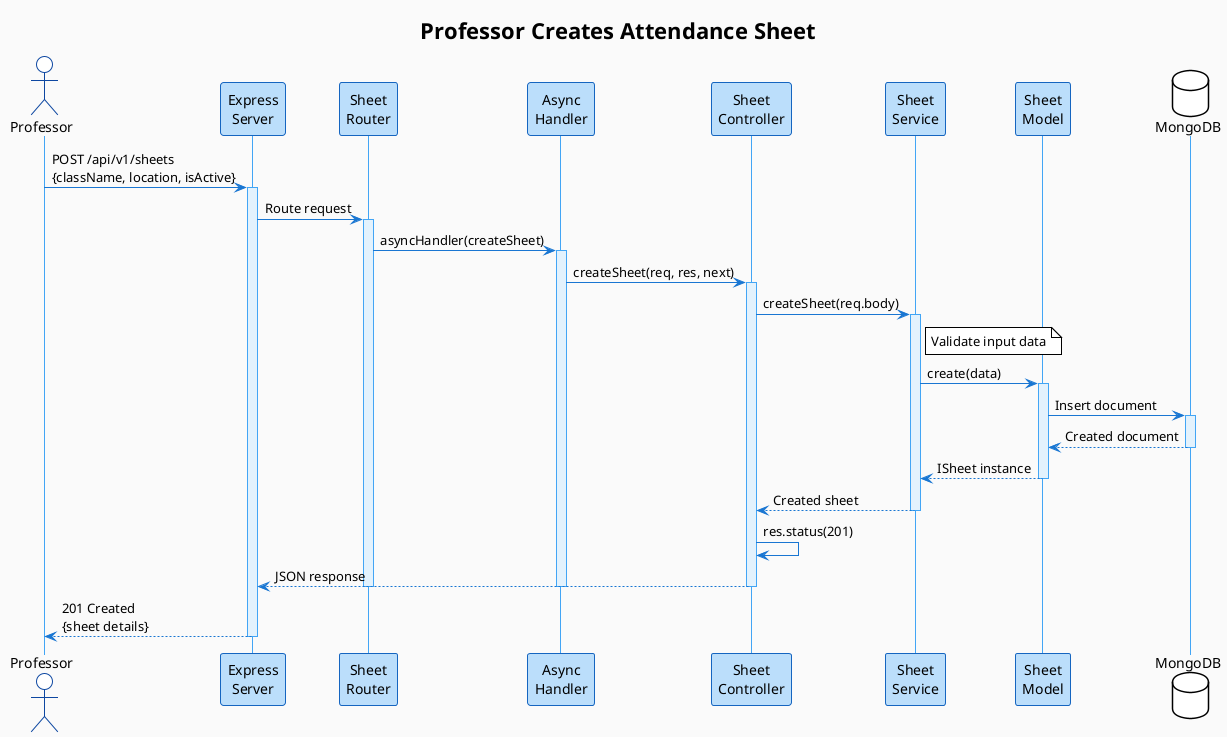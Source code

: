 @startuml Create_Attendance_Sheet
!theme plain
skinparam backgroundColor #FAFAFA
skinparam sequence {
    ArrowColor #1976D2
    ActorBorderColor #0D47A1
    LifeLineBorderColor #42A5F5
    LifeLineBackgroundColor #E3F2FD
    ParticipantBorderColor #1565C0
    ParticipantBackgroundColor #BBDEFB
}

title Professor Creates Attendance Sheet

actor Professor
participant "Express\nServer" as Express
participant "Sheet\nRouter" as Router
participant "Async\nHandler" as Async
participant "Sheet\nController" as Controller
participant "Sheet\nService" as Service
participant "Sheet\nModel" as Model
database MongoDB

Professor -> Express: POST /api/v1/sheets\n{className, location, isActive}
activate Express

Express -> Router: Route request
activate Router

Router -> Async: asyncHandler(createSheet)
activate Async

Async -> Controller: createSheet(req, res, next)
activate Controller

Controller -> Service: createSheet(req.body)
activate Service
note right of Service: Validate input data

Service -> Model: create(data)
activate Model

Model -> MongoDB: Insert document
activate MongoDB
MongoDB --> Model: Created document
deactivate MongoDB

Model --> Service: ISheet instance
deactivate Model

Service --> Controller: Created sheet
deactivate Service

Controller -> Controller: res.status(201)
Controller --> Express: JSON response
deactivate Controller
deactivate Async
deactivate Router

Express --> Professor: 201 Created\n{sheet details}
deactivate Express

@enduml